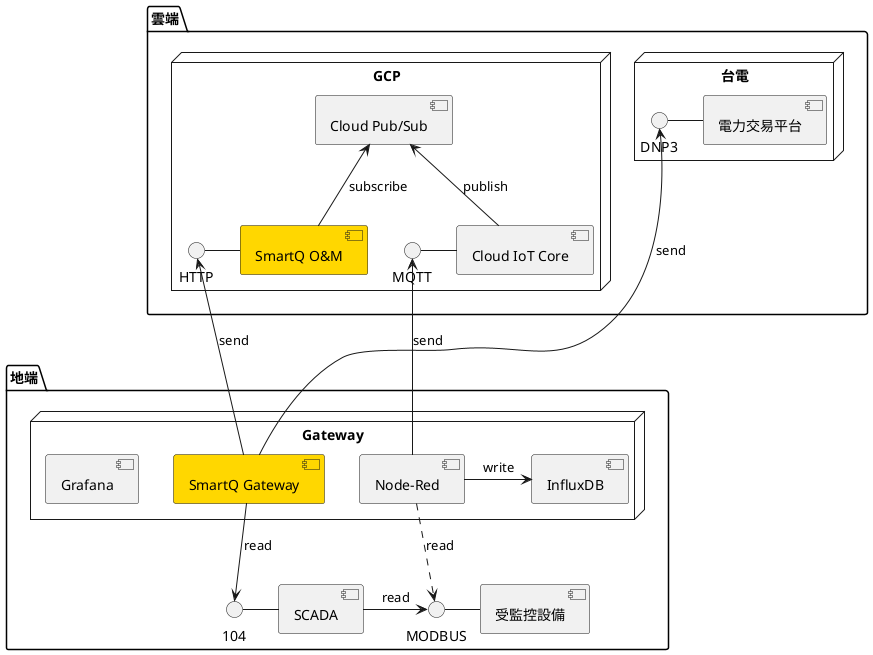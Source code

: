 ' --------------------------------------------------
' Deployment Diagram
' --------------------------------------------------

@startuml
skinparam sequenceMessageAlign center
skinparam backgroundColor transparent

package "雲端" {
  node "台電" {
  DNP3 - [電力交易平台]
  }

  node "GCP" {
  component [SmartQ O&M] #Gold
  HTTP - [SmartQ O&M]
  MQTT - [Cloud IoT Core]
  [Cloud Pub/Sub]
  }
}

package "地端" {
  node "Gateway" {
    [Node-Red]
    component [SmartQ Gateway] #Gold
    [InfluxDB]
    [Grafana]
  }
  104 - [SCADA]
  MODBUS - [受監控設備]
}

[Cloud IoT Core] -u-> [Cloud Pub/Sub] : publish
[SmartQ O&M] -u-> [Cloud Pub/Sub] : subscribe
[SmartQ Gateway] -up-> HTTP : send
[SmartQ Gateway] -up-> DNP3 : send
[Node-Red] -up-> MQTT : send
[SCADA] -right-> MODBUS : read
[SmartQ Gateway] -down-> 104 : read
[Node-Red] .down.> MODBUS : read
[Node-Red] -right-> [InfluxDB] : write

@enduml

' --------------------------------------------------
' Activity Diagram of Deploying to GKE
' --------------------------------------------------

@startuml
skinparam style strictuml
start
if (資料庫與IoT Core已備妥?) then (yes)
  :建立試用帳號與專案;
  :建立正式專案與試用專案VPC連線;
  :在試用專案上建立GKE Cluster;
  :安裝與部署SmartQ軟體;
  :建立人員、設備與Gateway;
  :在地端開通Gateway;
else (no)
  :在正式專案上建立VM;
  :在VM上安裝PostgreSQL;
  :在VM上安裝InfluxDB;
  :建立Device Registry;
  :建立Service Account並賦予所需的角色;
  :取得Service Account Key file;
endif

stop
@enduml
